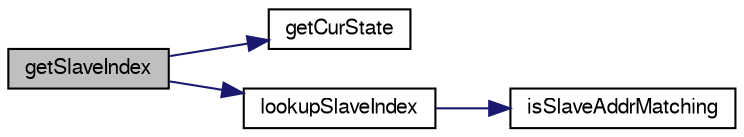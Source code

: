 digraph "getSlaveIndex"
{
  edge [fontname="FreeSans",fontsize="10",labelfontname="FreeSans",labelfontsize="10"];
  node [fontname="FreeSans",fontsize="10",shape=record];
  rankdir="LR";
  Node1 [label="getSlaveIndex",height=0.2,width=0.4,color="black", fillcolor="grey75", style="filled", fontcolor="black"];
  Node1 -> Node2 [color="midnightblue",fontsize="10",style="solid"];
  Node2 [label="getCurState",height=0.2,width=0.4,color="black", fillcolor="white", style="filled",URL="$i2c__17xx__40xx_8c.html#acecb6f0eb209426fd06808350763e595"];
  Node1 -> Node3 [color="midnightblue",fontsize="10",style="solid"];
  Node3 [label="lookupSlaveIndex",height=0.2,width=0.4,color="black", fillcolor="white", style="filled",URL="$i2c__17xx__40xx_8c.html#ac0fd3495916f00cddcafb945862e32e1"];
  Node3 -> Node4 [color="midnightblue",fontsize="10",style="solid"];
  Node4 [label="isSlaveAddrMatching",height=0.2,width=0.4,color="black", fillcolor="white", style="filled",URL="$i2c__17xx__40xx_8c.html#a4c1168486165c01fd04e1d916fbd1219"];
}
